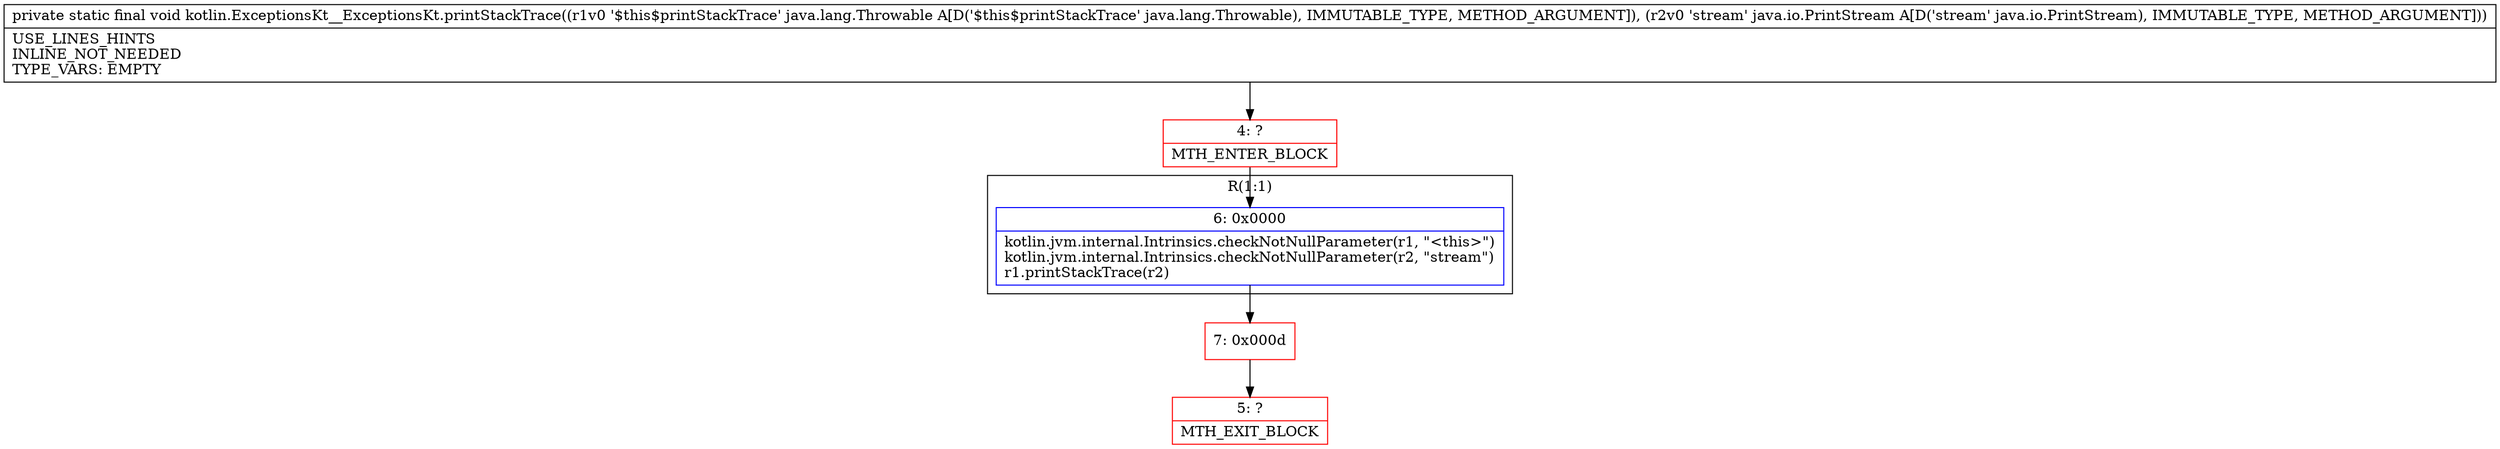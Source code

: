 digraph "CFG forkotlin.ExceptionsKt__ExceptionsKt.printStackTrace(Ljava\/lang\/Throwable;Ljava\/io\/PrintStream;)V" {
subgraph cluster_Region_406283123 {
label = "R(1:1)";
node [shape=record,color=blue];
Node_6 [shape=record,label="{6\:\ 0x0000|kotlin.jvm.internal.Intrinsics.checkNotNullParameter(r1, \"\<this\>\")\lkotlin.jvm.internal.Intrinsics.checkNotNullParameter(r2, \"stream\")\lr1.printStackTrace(r2)\l}"];
}
Node_4 [shape=record,color=red,label="{4\:\ ?|MTH_ENTER_BLOCK\l}"];
Node_7 [shape=record,color=red,label="{7\:\ 0x000d}"];
Node_5 [shape=record,color=red,label="{5\:\ ?|MTH_EXIT_BLOCK\l}"];
MethodNode[shape=record,label="{private static final void kotlin.ExceptionsKt__ExceptionsKt.printStackTrace((r1v0 '$this$printStackTrace' java.lang.Throwable A[D('$this$printStackTrace' java.lang.Throwable), IMMUTABLE_TYPE, METHOD_ARGUMENT]), (r2v0 'stream' java.io.PrintStream A[D('stream' java.io.PrintStream), IMMUTABLE_TYPE, METHOD_ARGUMENT]))  | USE_LINES_HINTS\lINLINE_NOT_NEEDED\lTYPE_VARS: EMPTY\l}"];
MethodNode -> Node_4;Node_6 -> Node_7;
Node_4 -> Node_6;
Node_7 -> Node_5;
}


